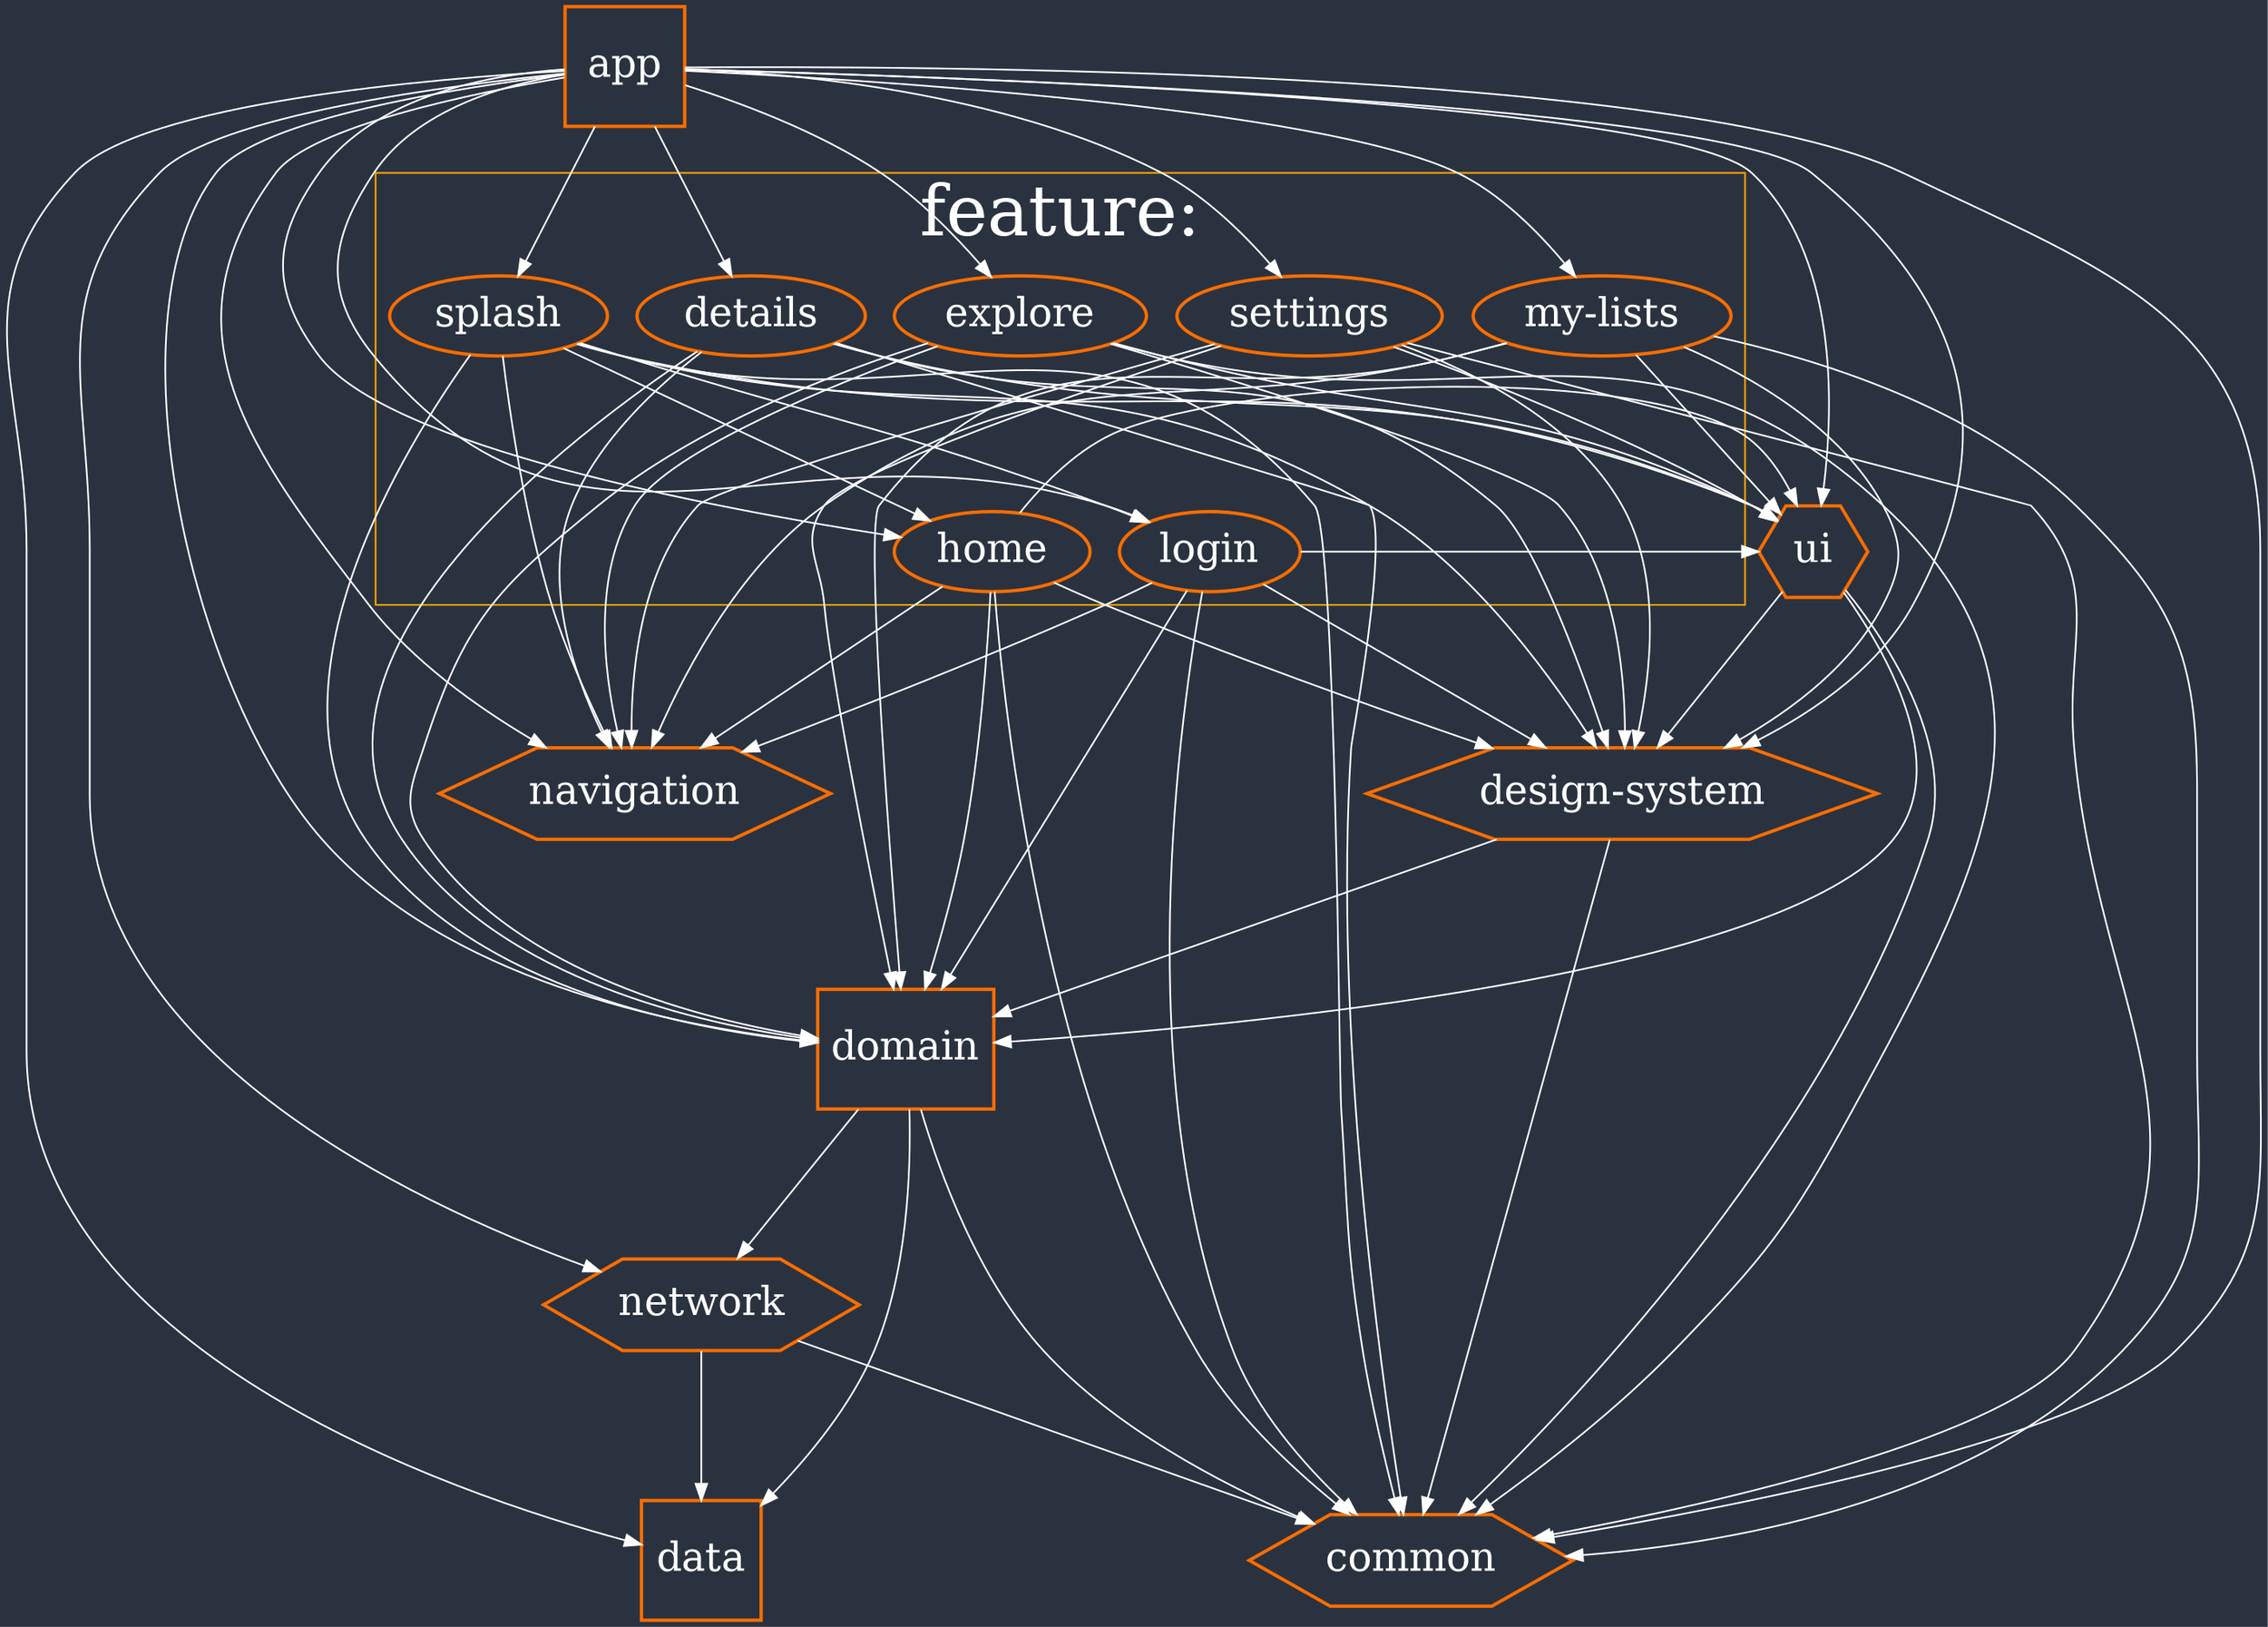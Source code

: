 digraph {

    // General settings
    graph [fontsize=42, ranksep=1.25, bgcolor="#2B323F", fontcolor=white];
    node [style=bold, color="#F96D00", fontsize=24, fontcolor=white];
    edge [color=white];
    rankdir=TB; # Top to bottom

    // Main module settings
    "app", "data", "domain" [shape=box, height="1", width="1"];

    // Helper module setters
    "common", "design-system", "ui", "network", "navigation" [shape=hexagon];

    subgraph cluster_feature {
        label="feature:";
        color=orange;
        "login", "home", "details", "explore", "settings", "my-lists", "splash";
    }

    # Dependencies
    "app" -> "common"
    "app" -> "data"
    "app" -> "design-system"
    "app" -> "domain"
    "app" -> "network"
    "app" -> "navigation"
    "app" -> "ui"
    "app" -> "login"
    "app" -> "home"
    "app" -> "details"
    "app" -> "explore"
    "app" -> "my-lists"
    "app" -> "settings"
    "app" -> "splash"
    "design-system" -> "common"
    "design-system" -> "domain"
    "domain" -> "common"
    "domain" -> "data"
    "domain" -> "network"
    "network" -> "common"
    "network" -> "data"
    "ui" -> "common"
    "ui" -> "domain"
    "ui" -> "design-system"
    "login" -> "domain"
    "login" -> "common"
    "login" -> "design-system"
    "login" -> "navigation"
    "login" -> "ui"
    "home" -> "domain"
    "home" -> "common"
    "home" -> "design-system"
    "home" -> "navigation"
    "home" -> "ui"
    "details" -> "domain"
    "details" -> "common"
    "details" -> "design-system"
    "details" -> "navigation"
    "details" -> "ui"
    "explore" -> "domain"
    "explore" -> "common"
    "explore" -> "design-system"
    "explore" -> "navigation"
    "explore" -> "ui"
    "my-lists" -> "domain"
    "my-lists" -> "common"
    "my-lists" -> "design-system"
    "my-lists" -> "navigation"
    "my-lists" -> "ui"
    "settings" -> "domain"
    "settings" -> "common"
    "settings" -> "design-system"
    "settings" -> "navigation"
    "settings" -> "ui"
    "splash" -> "domain"
    "splash" -> "common"
    "splash" -> "design-system"
    "splash" -> "navigation"
    "splash" -> "ui"
    "splash" -> "home"
    "splash" -> "login"
}
